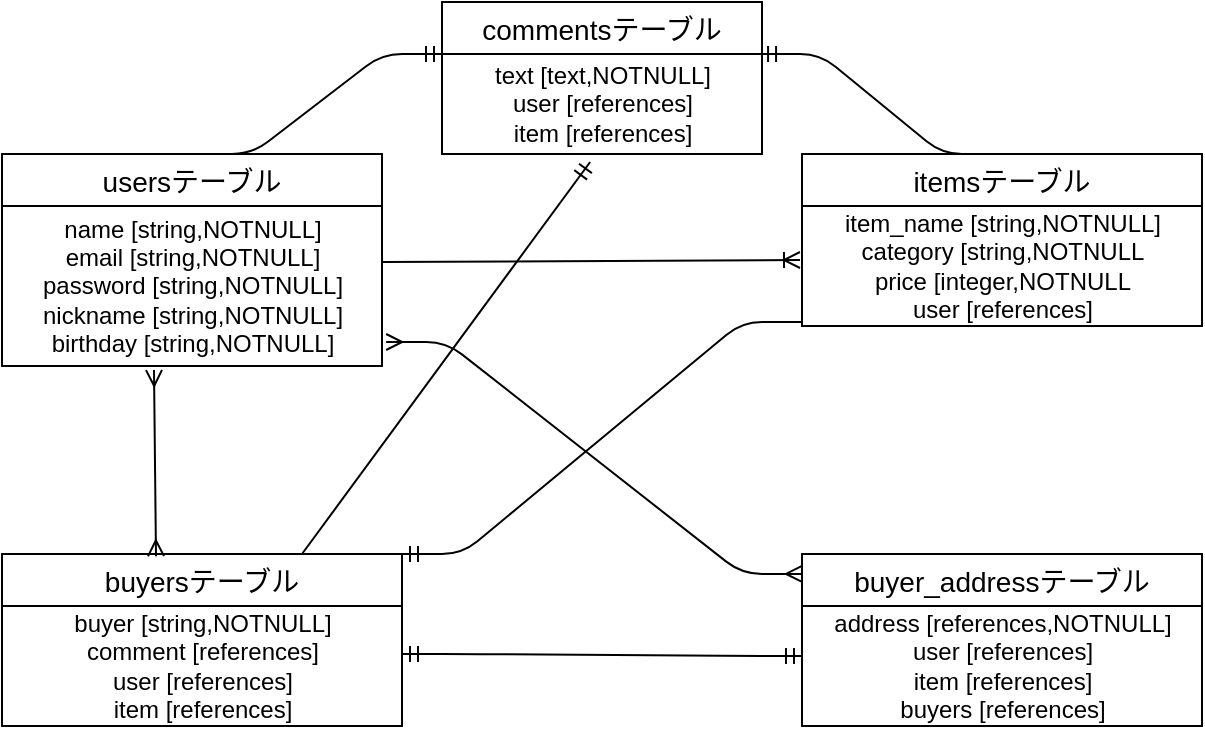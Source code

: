 <mxfile>
    <diagram id="4smv5PkunsdxWv59YWd9" name="ページ1">
        <mxGraphModel dx="1122" dy="830" grid="1" gridSize="10" guides="1" tooltips="1" connect="1" arrows="1" fold="1" page="1" pageScale="1" pageWidth="827" pageHeight="1169" math="0" shadow="0">
            <root>
                <mxCell id="0"/>
                <mxCell id="1" parent="0"/>
                <mxCell id="2" value="usersテーブル" style="swimlane;fontStyle=0;childLayout=stackLayout;horizontal=1;startSize=26;horizontalStack=0;resizeParent=1;resizeParentMax=0;resizeLast=0;collapsible=1;marginBottom=0;align=center;fontSize=14;" parent="1" vertex="1">
                    <mxGeometry x="40" y="80" width="190" height="106" as="geometry"/>
                </mxCell>
                <mxCell id="50" value="" style="edgeStyle=entityRelationEdgeStyle;fontSize=12;html=1;endArrow=ERmandOne;exitX=0.5;exitY=0;exitDx=0;exitDy=0;" edge="1" parent="2" source="2">
                    <mxGeometry width="100" height="100" relative="1" as="geometry">
                        <mxPoint x="120" y="50" as="sourcePoint"/>
                        <mxPoint x="220" y="-50" as="targetPoint"/>
                    </mxGeometry>
                </mxCell>
                <mxCell id="6" value="name [string,NOTNULL]&lt;br&gt;email [string,NOTNULL]&lt;br&gt;password [string,NOTNULL]&lt;br&gt;nickname [string,NOTNULL]&lt;br&gt;birthday [string,NOTNULL]&lt;br&gt;" style="text;html=1;align=center;verticalAlign=middle;resizable=0;points=[];autosize=1;" parent="2" vertex="1">
                    <mxGeometry y="26" width="190" height="80" as="geometry"/>
                </mxCell>
                <mxCell id="20" value="itemsテーブル" style="swimlane;fontStyle=0;childLayout=stackLayout;horizontal=1;startSize=26;horizontalStack=0;resizeParent=1;resizeParentMax=0;resizeLast=0;collapsible=1;marginBottom=0;align=center;fontSize=14;" parent="1" vertex="1">
                    <mxGeometry x="440" y="80" width="200" height="86" as="geometry"/>
                </mxCell>
                <mxCell id="26" value="item_name [string,NOTNULL]&lt;br&gt;category [string,NOTNULL&lt;br&gt;price [integer,NOTNULL&lt;br&gt;user [references]&lt;br&gt;" style="text;html=1;align=center;verticalAlign=middle;resizable=0;points=[];autosize=1;" parent="20" vertex="1">
                    <mxGeometry y="26" width="200" height="60" as="geometry"/>
                </mxCell>
                <mxCell id="27" value="" style="fontSize=12;html=1;endArrow=ERoneToMany;entryX=-0.005;entryY=0.45;entryDx=0;entryDy=0;entryPerimeter=0;" parent="1" target="26" edge="1">
                    <mxGeometry width="100" height="100" relative="1" as="geometry">
                        <mxPoint x="230" y="134" as="sourcePoint"/>
                        <mxPoint x="330" y="80" as="targetPoint"/>
                    </mxGeometry>
                </mxCell>
                <mxCell id="28" value="buyersテーブル" style="swimlane;fontStyle=0;childLayout=stackLayout;horizontal=1;startSize=26;horizontalStack=0;resizeParent=1;resizeParentMax=0;resizeLast=0;collapsible=1;marginBottom=0;align=center;fontSize=14;" parent="1" vertex="1">
                    <mxGeometry x="40" y="280" width="200" height="86" as="geometry"/>
                </mxCell>
                <mxCell id="34" value="buyer [string,NOTNULL]&lt;br&gt;comment [references]&lt;br&gt;user [references]&lt;br&gt;item [references]" style="text;html=1;align=center;verticalAlign=middle;resizable=0;points=[];autosize=1;" parent="28" vertex="1">
                    <mxGeometry y="26" width="200" height="60" as="geometry"/>
                </mxCell>
                <mxCell id="36" value="buyer_addressテーブル" style="swimlane;fontStyle=0;childLayout=stackLayout;horizontal=1;startSize=26;horizontalStack=0;resizeParent=1;resizeParentMax=0;resizeLast=0;collapsible=1;marginBottom=0;align=center;fontSize=14;" parent="1" vertex="1">
                    <mxGeometry x="440" y="280" width="200" height="86" as="geometry"/>
                </mxCell>
                <mxCell id="40" value="address [references,NOTNULL]&lt;br&gt;user [references]&lt;br&gt;item [references]&lt;br&gt;buyers [references]" style="text;html=1;align=center;verticalAlign=middle;resizable=0;points=[];autosize=1;" parent="36" vertex="1">
                    <mxGeometry y="26" width="200" height="60" as="geometry"/>
                </mxCell>
                <mxCell id="41" value="" style="edgeStyle=entityRelationEdgeStyle;fontSize=12;html=1;endArrow=ERmandOne;startArrow=ERmandOne;" parent="1" edge="1">
                    <mxGeometry width="100" height="100" relative="1" as="geometry">
                        <mxPoint x="240" y="330" as="sourcePoint"/>
                        <mxPoint x="440" y="331" as="targetPoint"/>
                    </mxGeometry>
                </mxCell>
                <mxCell id="42" value="" style="edgeStyle=entityRelationEdgeStyle;fontSize=12;html=1;endArrow=ERmandOne;entryX=1;entryY=0;entryDx=0;entryDy=0;exitX=0;exitY=0.967;exitDx=0;exitDy=0;exitPerimeter=0;" parent="1" source="26" target="28" edge="1">
                    <mxGeometry width="100" height="100" relative="1" as="geometry">
                        <mxPoint x="520" y="340" as="sourcePoint"/>
                        <mxPoint x="620" y="240" as="targetPoint"/>
                    </mxGeometry>
                </mxCell>
                <mxCell id="43" value="" style="fontSize=12;html=1;endArrow=ERmany;startArrow=ERmany;entryX=0.4;entryY=1.025;entryDx=0;entryDy=0;entryPerimeter=0;exitX=0.385;exitY=0.013;exitDx=0;exitDy=0;exitPerimeter=0;" parent="1" source="28" target="6" edge="1">
                    <mxGeometry width="100" height="100" relative="1" as="geometry">
                        <mxPoint x="116" y="270" as="sourcePoint"/>
                        <mxPoint x="35" y="180" as="targetPoint"/>
                        <Array as="points"/>
                    </mxGeometry>
                </mxCell>
                <mxCell id="44" value="" style="edgeStyle=entityRelationEdgeStyle;fontSize=12;html=1;endArrow=ERmany;startArrow=ERmany;entryX=1.011;entryY=0.85;entryDx=0;entryDy=0;entryPerimeter=0;exitX=0;exitY=0.116;exitDx=0;exitDy=0;exitPerimeter=0;" parent="1" source="36" target="6" edge="1">
                    <mxGeometry width="100" height="100" relative="1" as="geometry">
                        <mxPoint x="500" y="330" as="sourcePoint"/>
                        <mxPoint x="600" y="230" as="targetPoint"/>
                    </mxGeometry>
                </mxCell>
                <mxCell id="45" value="commentsテーブル" style="swimlane;fontStyle=0;childLayout=stackLayout;horizontal=1;startSize=26;horizontalStack=0;resizeParent=1;resizeParentMax=0;resizeLast=0;collapsible=1;marginBottom=0;align=center;fontSize=14;" vertex="1" parent="1">
                    <mxGeometry x="260" y="4" width="160" height="76" as="geometry"/>
                </mxCell>
                <mxCell id="49" value="text [text,NOTNULL]&lt;br&gt;user [references]&lt;br&gt;item [references]" style="text;html=1;align=center;verticalAlign=middle;resizable=0;points=[];autosize=1;" vertex="1" parent="45">
                    <mxGeometry y="26" width="160" height="50" as="geometry"/>
                </mxCell>
                <mxCell id="51" value="" style="edgeStyle=entityRelationEdgeStyle;fontSize=12;html=1;endArrow=ERmandOne;entryX=0.994;entryY=0;entryDx=0;entryDy=0;exitX=0.5;exitY=0;exitDx=0;exitDy=0;entryPerimeter=0;" edge="1" parent="1" source="20" target="49">
                    <mxGeometry width="100" height="100" relative="1" as="geometry">
                        <mxPoint x="680" y="120" as="sourcePoint"/>
                        <mxPoint x="780" y="20" as="targetPoint"/>
                    </mxGeometry>
                </mxCell>
                <mxCell id="52" value="" style="fontSize=12;html=1;endArrow=ERmandOne;exitX=0.75;exitY=0;exitDx=0;exitDy=0;entryX=0.463;entryY=1.08;entryDx=0;entryDy=0;entryPerimeter=0;" edge="1" parent="1" source="28" target="49">
                    <mxGeometry width="100" height="100" relative="1" as="geometry">
                        <mxPoint x="200" y="286" as="sourcePoint"/>
                        <mxPoint x="300" y="186" as="targetPoint"/>
                    </mxGeometry>
                </mxCell>
            </root>
        </mxGraphModel>
    </diagram>
</mxfile>